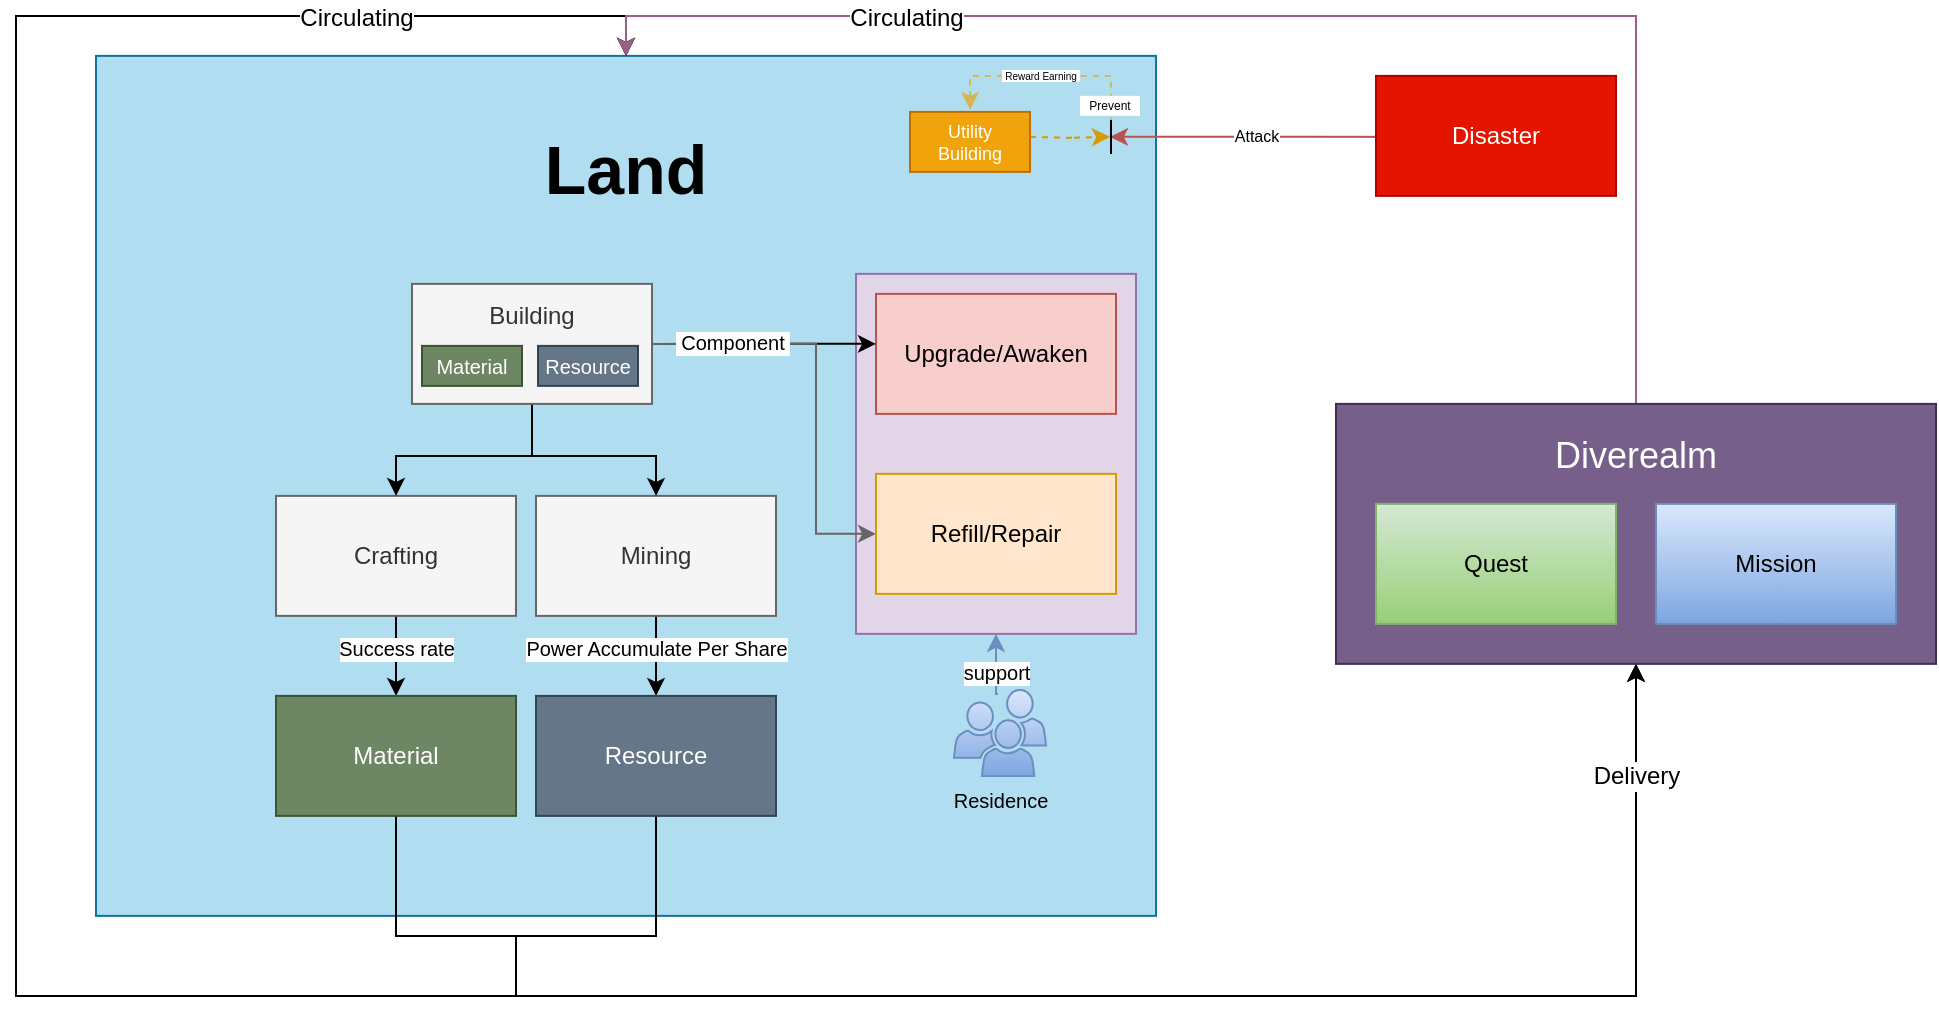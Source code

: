 <mxfile version="18.0.6" type="github">
  <diagram id="onNYkw1IID_RHmXc_cqv" name="Page-1">
    <mxGraphModel dx="1426" dy="769" grid="1" gridSize="10" guides="1" tooltips="1" connect="1" arrows="1" fold="1" page="1" pageScale="1" pageWidth="850" pageHeight="1100" math="0" shadow="0">
      <root>
        <mxCell id="0" />
        <mxCell id="1" parent="0" />
        <mxCell id="RNy0sMnRU5ny_nNmQBU7-4" value="&lt;font size=&quot;1&quot; style=&quot;&quot;&gt;&lt;b style=&quot;font-size: 34px;&quot;&gt;Land&lt;/b&gt;&lt;/font&gt;&lt;br&gt;&lt;br&gt;&lt;br&gt;&lt;br&gt;&lt;br&gt;&lt;br&gt;&lt;br&gt;&lt;br&gt;&lt;br&gt;&lt;br&gt;&lt;br&gt;&lt;br&gt;&lt;br&gt;&lt;br&gt;&lt;br&gt;&lt;br&gt;&lt;br&gt;&lt;br&gt;&lt;br&gt;&lt;br&gt;&lt;br&gt;&lt;br&gt;&lt;br&gt;" style="rounded=0;whiteSpace=wrap;html=1;fillColor=#b1ddf0;strokeColor=#10739e;" parent="1" vertex="1">
          <mxGeometry x="60" y="39.94" width="530" height="430" as="geometry" />
        </mxCell>
        <mxCell id="RNy0sMnRU5ny_nNmQBU7-14" style="edgeStyle=orthogonalEdgeStyle;rounded=0;orthogonalLoop=1;jettySize=auto;html=1;exitX=0.5;exitY=1;exitDx=0;exitDy=0;fontSize=18;" parent="1" source="RNy0sMnRU5ny_nNmQBU7-1" target="RNy0sMnRU5ny_nNmQBU7-6" edge="1">
          <mxGeometry relative="1" as="geometry" />
        </mxCell>
        <mxCell id="VCU2zsYk_tc0vJNVGbvK-14" value="&lt;font color=&quot;#000000&quot;&gt;Success rate&lt;/font&gt;" style="edgeLabel;html=1;align=center;verticalAlign=middle;resizable=0;points=[];fontSize=10;fontColor=#FFFFFF;" vertex="1" connectable="0" parent="RNy0sMnRU5ny_nNmQBU7-14">
          <mxGeometry x="-0.233" relative="1" as="geometry">
            <mxPoint as="offset" />
          </mxGeometry>
        </mxCell>
        <mxCell id="RNy0sMnRU5ny_nNmQBU7-1" value="Crafting" style="rounded=0;whiteSpace=wrap;html=1;fillColor=#f5f5f5;fontColor=#333333;strokeColor=#666666;" parent="1" vertex="1">
          <mxGeometry x="150" y="259.94" width="120" height="60" as="geometry" />
        </mxCell>
        <mxCell id="RNy0sMnRU5ny_nNmQBU7-15" value="" style="edgeStyle=orthogonalEdgeStyle;rounded=0;orthogonalLoop=1;jettySize=auto;html=1;exitX=0.5;exitY=1;exitDx=0;exitDy=0;fontSize=18;" parent="1" source="RNy0sMnRU5ny_nNmQBU7-2" target="RNy0sMnRU5ny_nNmQBU7-5" edge="1">
          <mxGeometry relative="1" as="geometry" />
        </mxCell>
        <mxCell id="VCU2zsYk_tc0vJNVGbvK-15" value="Power Accumulate Per Share" style="edgeLabel;html=1;align=center;verticalAlign=middle;resizable=0;points=[];fontSize=10;fontColor=#000000;" vertex="1" connectable="0" parent="RNy0sMnRU5ny_nNmQBU7-15">
          <mxGeometry x="-0.2" relative="1" as="geometry">
            <mxPoint as="offset" />
          </mxGeometry>
        </mxCell>
        <mxCell id="RNy0sMnRU5ny_nNmQBU7-2" value="Mining" style="rounded=0;whiteSpace=wrap;html=1;fillColor=#f5f5f5;fontColor=#333333;strokeColor=#666666;" parent="1" vertex="1">
          <mxGeometry x="280" y="259.94" width="120" height="60" as="geometry" />
        </mxCell>
        <mxCell id="RNy0sMnRU5ny_nNmQBU7-12" style="edgeStyle=orthogonalEdgeStyle;rounded=0;orthogonalLoop=1;jettySize=auto;html=1;exitX=0.5;exitY=1;exitDx=0;exitDy=0;fontSize=18;" parent="1" source="RNy0sMnRU5ny_nNmQBU7-3" target="RNy0sMnRU5ny_nNmQBU7-1" edge="1">
          <mxGeometry relative="1" as="geometry">
            <Array as="points">
              <mxPoint x="278" y="239.94" />
              <mxPoint x="210" y="239.94" />
            </Array>
          </mxGeometry>
        </mxCell>
        <mxCell id="RNy0sMnRU5ny_nNmQBU7-13" style="edgeStyle=orthogonalEdgeStyle;rounded=0;orthogonalLoop=1;jettySize=auto;html=1;exitX=0.5;exitY=1;exitDx=0;exitDy=0;fontSize=18;" parent="1" source="RNy0sMnRU5ny_nNmQBU7-3" target="RNy0sMnRU5ny_nNmQBU7-2" edge="1">
          <mxGeometry relative="1" as="geometry">
            <Array as="points">
              <mxPoint x="278" y="239.94" />
              <mxPoint x="340" y="239.94" />
            </Array>
          </mxGeometry>
        </mxCell>
        <mxCell id="RNy0sMnRU5ny_nNmQBU7-3" value="Building&lt;br&gt;&lt;br&gt;&lt;br&gt;" style="rounded=0;whiteSpace=wrap;html=1;fillColor=#f5f5f5;fontColor=#333333;strokeColor=#666666;" parent="1" vertex="1">
          <mxGeometry x="218" y="153.94" width="120" height="60" as="geometry" />
        </mxCell>
        <mxCell id="RNy0sMnRU5ny_nNmQBU7-22" style="edgeStyle=orthogonalEdgeStyle;rounded=0;orthogonalLoop=1;jettySize=auto;html=1;exitX=0.5;exitY=1;exitDx=0;exitDy=0;entryX=0.5;entryY=0;entryDx=0;entryDy=0;fontSize=8;startArrow=none;startFill=0;endArrow=classic;endFill=1;" parent="1" source="RNy0sMnRU5ny_nNmQBU7-5" target="RNy0sMnRU5ny_nNmQBU7-4" edge="1">
          <mxGeometry relative="1" as="geometry">
            <Array as="points">
              <mxPoint x="340" y="479.94" />
              <mxPoint x="270" y="479.94" />
              <mxPoint x="270" y="509.94" />
              <mxPoint x="20" y="509.94" />
              <mxPoint x="20" y="19.94" />
              <mxPoint x="325" y="19.94" />
            </Array>
          </mxGeometry>
        </mxCell>
        <mxCell id="RNy0sMnRU5ny_nNmQBU7-23" style="edgeStyle=orthogonalEdgeStyle;rounded=0;orthogonalLoop=1;jettySize=auto;html=1;exitX=0.5;exitY=1;exitDx=0;exitDy=0;entryX=0.5;entryY=1;entryDx=0;entryDy=0;fontSize=8;startArrow=none;startFill=0;endArrow=classic;endFill=1;" parent="1" source="RNy0sMnRU5ny_nNmQBU7-5" target="RNy0sMnRU5ny_nNmQBU7-9" edge="1">
          <mxGeometry relative="1" as="geometry">
            <Array as="points">
              <mxPoint x="340" y="479.94" />
              <mxPoint x="270" y="479.94" />
              <mxPoint x="270" y="509.94" />
              <mxPoint x="830" y="509.94" />
            </Array>
          </mxGeometry>
        </mxCell>
        <mxCell id="RNy0sMnRU5ny_nNmQBU7-5" value="Resource" style="rounded=0;whiteSpace=wrap;html=1;fillColor=#647687;strokeColor=#314354;fontColor=#ffffff;" parent="1" vertex="1">
          <mxGeometry x="280" y="359.94" width="120" height="60" as="geometry" />
        </mxCell>
        <mxCell id="RNy0sMnRU5ny_nNmQBU7-21" style="edgeStyle=orthogonalEdgeStyle;rounded=0;orthogonalLoop=1;jettySize=auto;html=1;exitX=0.5;exitY=1;exitDx=0;exitDy=0;entryX=0.5;entryY=0;entryDx=0;entryDy=0;fontSize=8;startArrow=none;startFill=0;endArrow=classic;endFill=1;" parent="1" source="RNy0sMnRU5ny_nNmQBU7-6" target="RNy0sMnRU5ny_nNmQBU7-4" edge="1">
          <mxGeometry relative="1" as="geometry">
            <Array as="points">
              <mxPoint x="210" y="479.94" />
              <mxPoint x="270" y="479.94" />
              <mxPoint x="270" y="509.94" />
              <mxPoint x="20" y="509.94" />
              <mxPoint x="20" y="19.94" />
              <mxPoint x="325" y="19.94" />
            </Array>
          </mxGeometry>
        </mxCell>
        <mxCell id="VCU2zsYk_tc0vJNVGbvK-10" value="Circulating" style="edgeLabel;html=1;align=center;verticalAlign=middle;resizable=0;points=[];fontSize=12;" vertex="1" connectable="0" parent="RNy0sMnRU5ny_nNmQBU7-21">
          <mxGeometry x="0.049" y="2" relative="1" as="geometry">
            <mxPoint x="172" y="-252" as="offset" />
          </mxGeometry>
        </mxCell>
        <mxCell id="RNy0sMnRU5ny_nNmQBU7-24" value="&amp;nbsp;Delivery&amp;nbsp;" style="edgeStyle=orthogonalEdgeStyle;rounded=0;orthogonalLoop=1;jettySize=auto;html=1;exitX=0.5;exitY=1;exitDx=0;exitDy=0;entryX=0.5;entryY=1;entryDx=0;entryDy=0;fontSize=12;startArrow=none;startFill=0;endArrow=classic;endFill=1;" parent="1" source="RNy0sMnRU5ny_nNmQBU7-6" target="RNy0sMnRU5ny_nNmQBU7-9" edge="1">
          <mxGeometry x="0.872" relative="1" as="geometry">
            <Array as="points">
              <mxPoint x="210" y="479.94" />
              <mxPoint x="270" y="479.94" />
              <mxPoint x="270" y="509.94" />
              <mxPoint x="830" y="509.94" />
            </Array>
            <mxPoint as="offset" />
          </mxGeometry>
        </mxCell>
        <mxCell id="RNy0sMnRU5ny_nNmQBU7-6" value="Material" style="rounded=0;whiteSpace=wrap;html=1;fillColor=#6d8764;fontColor=#ffffff;strokeColor=#3A5431;" parent="1" vertex="1">
          <mxGeometry x="150" y="359.94" width="120" height="60" as="geometry" />
        </mxCell>
        <mxCell id="RNy0sMnRU5ny_nNmQBU7-16" value="&lt;span style=&quot;font-size: 8px;&quot;&gt;Attack&lt;br style=&quot;font-size: 8px;&quot;&gt;&lt;/span&gt;" style="edgeStyle=orthogonalEdgeStyle;rounded=0;orthogonalLoop=1;jettySize=auto;html=1;exitX=0;exitY=0.25;exitDx=0;exitDy=0;fontSize=8;fillColor=#f8cecc;gradientColor=#ea6b66;strokeColor=#b85450;" parent="1" edge="1">
          <mxGeometry x="0.305" relative="1" as="geometry">
            <mxPoint x="567" y="80.44" as="targetPoint" />
            <mxPoint x="777" y="80.44" as="sourcePoint" />
            <Array as="points">
              <mxPoint x="667" y="79.94" />
            </Array>
            <mxPoint as="offset" />
          </mxGeometry>
        </mxCell>
        <mxCell id="RNy0sMnRU5ny_nNmQBU7-7" value="Disaster" style="rounded=0;whiteSpace=wrap;html=1;fillColor=#e51400;fontColor=#ffffff;strokeColor=#B20000;" parent="1" vertex="1">
          <mxGeometry x="700" y="49.94" width="120" height="60" as="geometry" />
        </mxCell>
        <mxCell id="VCU2zsYk_tc0vJNVGbvK-19" style="edgeStyle=orthogonalEdgeStyle;rounded=0;orthogonalLoop=1;jettySize=auto;html=1;exitX=0.5;exitY=0;exitDx=0;exitDy=0;entryX=0.5;entryY=0;entryDx=0;entryDy=0;fontSize=10;fontColor=#FFFFFF;startArrow=none;startFill=0;endArrow=classic;endFill=1;fillColor=#e6d0de;gradientColor=#d5739d;strokeColor=#996185;" edge="1" parent="1" source="RNy0sMnRU5ny_nNmQBU7-9" target="RNy0sMnRU5ny_nNmQBU7-4">
          <mxGeometry relative="1" as="geometry">
            <Array as="points">
              <mxPoint x="830" y="19.94" />
              <mxPoint x="325" y="19.94" />
            </Array>
          </mxGeometry>
        </mxCell>
        <mxCell id="VCU2zsYk_tc0vJNVGbvK-20" value="&lt;span style=&quot;color: rgb(0, 0, 0); font-size: 12px;&quot;&gt;Circulating&lt;/span&gt;" style="edgeLabel;html=1;align=center;verticalAlign=middle;resizable=0;points=[];fontSize=10;fontColor=#FFFFFF;" vertex="1" connectable="0" parent="VCU2zsYk_tc0vJNVGbvK-19">
          <mxGeometry x="0.657" y="-2" relative="1" as="geometry">
            <mxPoint x="36" y="3" as="offset" />
          </mxGeometry>
        </mxCell>
        <mxCell id="RNy0sMnRU5ny_nNmQBU7-9" value="" style="rounded=0;whiteSpace=wrap;html=1;fillColor=#76608a;fontColor=#ffffff;strokeColor=#432D57;" parent="1" vertex="1">
          <mxGeometry x="680" y="213.94" width="300" height="130" as="geometry" />
        </mxCell>
        <mxCell id="RNy0sMnRU5ny_nNmQBU7-8" value="Quest" style="rounded=0;whiteSpace=wrap;html=1;fillColor=#d5e8d4;gradientColor=#97d077;strokeColor=#82b366;" parent="1" vertex="1">
          <mxGeometry x="700" y="263.94" width="120" height="60" as="geometry" />
        </mxCell>
        <mxCell id="RNy0sMnRU5ny_nNmQBU7-10" value="Mission" style="rounded=0;whiteSpace=wrap;html=1;fillColor=#dae8fc;gradientColor=#7ea6e0;strokeColor=#6c8ebf;" parent="1" vertex="1">
          <mxGeometry x="840" y="263.94" width="120" height="60" as="geometry" />
        </mxCell>
        <mxCell id="RNy0sMnRU5ny_nNmQBU7-11" value="&lt;font style=&quot;font-size: 18px;&quot;&gt;Diverealm&lt;/font&gt;" style="text;html=1;strokeColor=none;fillColor=none;align=center;verticalAlign=middle;whiteSpace=wrap;rounded=0;fontColor=#FFFFFF;" parent="1" vertex="1">
          <mxGeometry x="800" y="224.94" width="60" height="30" as="geometry" />
        </mxCell>
        <mxCell id="VCU2zsYk_tc0vJNVGbvK-1" style="edgeStyle=orthogonalEdgeStyle;rounded=0;orthogonalLoop=1;jettySize=auto;html=1;exitX=1;exitY=0.25;exitDx=0;exitDy=0;dashed=1;fillColor=#ffcd28;gradientColor=#ffa500;strokeColor=#d79b00;" edge="1" parent="1">
          <mxGeometry relative="1" as="geometry">
            <mxPoint x="567.0" y="80.402" as="targetPoint" />
            <mxPoint x="527" y="80.44" as="sourcePoint" />
          </mxGeometry>
        </mxCell>
        <mxCell id="VCU2zsYk_tc0vJNVGbvK-4" style="edgeStyle=orthogonalEdgeStyle;rounded=0;orthogonalLoop=1;jettySize=auto;html=1;exitX=0.5;exitY=0;exitDx=0;exitDy=0;fontSize=6;startArrow=classic;startFill=1;endArrow=none;endFill=0;dashed=1;fillColor=#fff2cc;gradientColor=#ffd966;strokeColor=#d6b656;" edge="1" parent="1">
          <mxGeometry relative="1" as="geometry">
            <mxPoint x="567.5" y="88.94" as="targetPoint" />
            <mxPoint x="497" y="66.94" as="sourcePoint" />
            <Array as="points">
              <mxPoint x="497" y="49.94" />
              <mxPoint x="567" y="49.94" />
            </Array>
          </mxGeometry>
        </mxCell>
        <mxCell id="VCU2zsYk_tc0vJNVGbvK-5" value="&lt;font style=&quot;font-size: 5px;&quot;&gt;&amp;nbsp;Reward Earning&amp;nbsp;&lt;/font&gt;" style="edgeLabel;html=1;align=center;verticalAlign=middle;resizable=0;points=[];fontSize=5;" vertex="1" connectable="0" parent="VCU2zsYk_tc0vJNVGbvK-4">
          <mxGeometry x="-0.241" y="1" relative="1" as="geometry">
            <mxPoint x="4" as="offset" />
          </mxGeometry>
        </mxCell>
        <mxCell id="RNy0sMnRU5ny_nNmQBU7-18" value="Utility&lt;br style=&quot;font-size: 9px;&quot;&gt;Building" style="rounded=0;whiteSpace=wrap;html=1;fontSize=9;fillColor=#f0a30a;fontColor=#FFFFFF;strokeColor=#BD7000;" parent="1" vertex="1">
          <mxGeometry x="467" y="67.94" width="60" height="30" as="geometry" />
        </mxCell>
        <mxCell id="VCU2zsYk_tc0vJNVGbvK-2" value="" style="endArrow=none;html=1;rounded=0;exitX=0.925;exitY=0.095;exitDx=0;exitDy=0;exitPerimeter=0;" edge="1" parent="1">
          <mxGeometry width="50" height="50" relative="1" as="geometry">
            <mxPoint x="567.5" y="88.94" as="sourcePoint" />
            <mxPoint x="567.5" y="71.94" as="targetPoint" />
          </mxGeometry>
        </mxCell>
        <mxCell id="VCU2zsYk_tc0vJNVGbvK-3" value="Prevent" style="text;html=1;strokeColor=none;fillColor=default;align=center;verticalAlign=middle;whiteSpace=wrap;rounded=0;fontSize=6;" vertex="1" parent="1">
          <mxGeometry x="552" y="59.94" width="30" height="10" as="geometry" />
        </mxCell>
        <mxCell id="VCU2zsYk_tc0vJNVGbvK-6" value="" style="rounded=0;whiteSpace=wrap;html=1;fillColor=#e1d5e7;strokeColor=#9673a6;" vertex="1" parent="1">
          <mxGeometry x="440" y="148.94" width="140" height="180" as="geometry" />
        </mxCell>
        <mxCell id="RNy0sMnRU5ny_nNmQBU7-25" value="Upgrade/Awaken" style="rounded=0;whiteSpace=wrap;html=1;fillColor=#f8cecc;strokeColor=#b85450;" parent="1" vertex="1">
          <mxGeometry x="450" y="158.94" width="120" height="60" as="geometry" />
        </mxCell>
        <mxCell id="RNy0sMnRU5ny_nNmQBU7-28" value="Refill/Repair" style="rounded=0;whiteSpace=wrap;html=1;fillColor=#ffe6cc;strokeColor=#d79b00;" parent="1" vertex="1">
          <mxGeometry x="450" y="248.94" width="120" height="60" as="geometry" />
        </mxCell>
        <mxCell id="RNy0sMnRU5ny_nNmQBU7-26" style="edgeStyle=orthogonalEdgeStyle;rounded=0;orthogonalLoop=1;jettySize=auto;html=1;exitX=1;exitY=0.5;exitDx=0;exitDy=0;fontSize=8;startArrow=none;startFill=0;endArrow=classic;endFill=1;" parent="1" source="RNy0sMnRU5ny_nNmQBU7-3" edge="1">
          <mxGeometry relative="1" as="geometry">
            <mxPoint x="450" y="183.94" as="targetPoint" />
          </mxGeometry>
        </mxCell>
        <mxCell id="RNy0sMnRU5ny_nNmQBU7-29" value="" style="edgeStyle=orthogonalEdgeStyle;rounded=0;orthogonalLoop=1;jettySize=auto;html=1;exitX=1;exitY=0.5;exitDx=0;exitDy=0;entryX=0;entryY=0.5;entryDx=0;entryDy=0;fontSize=8;startArrow=none;startFill=0;endArrow=classic;endFill=1;fillColor=#f5f5f5;gradientColor=#b3b3b3;strokeColor=#666666;" parent="1" source="RNy0sMnRU5ny_nNmQBU7-3" target="RNy0sMnRU5ny_nNmQBU7-28" edge="1">
          <mxGeometry relative="1" as="geometry">
            <Array as="points">
              <mxPoint x="420" y="183.94" />
              <mxPoint x="420" y="278.94" />
            </Array>
          </mxGeometry>
        </mxCell>
        <mxCell id="VCU2zsYk_tc0vJNVGbvK-11" value="&amp;nbsp;Component&amp;nbsp;" style="edgeLabel;html=1;align=center;verticalAlign=middle;resizable=0;points=[];fontSize=10;" vertex="1" connectable="0" parent="RNy0sMnRU5ny_nNmQBU7-29">
          <mxGeometry x="-0.7" y="1" relative="1" as="geometry">
            <mxPoint x="9" as="offset" />
          </mxGeometry>
        </mxCell>
        <mxCell id="VCU2zsYk_tc0vJNVGbvK-8" style="edgeStyle=orthogonalEdgeStyle;rounded=0;orthogonalLoop=1;jettySize=auto;html=1;exitX=0.5;exitY=0;exitDx=0;exitDy=0;entryX=0.5;entryY=1;entryDx=0;entryDy=0;fontSize=6;startArrow=none;startFill=0;endArrow=classic;endFill=1;fillColor=#dae8fc;gradientColor=#7ea6e0;strokeColor=#6c8ebf;" edge="1" parent="1" target="VCU2zsYk_tc0vJNVGbvK-6">
          <mxGeometry relative="1" as="geometry">
            <mxPoint x="511" y="358.94" as="sourcePoint" />
          </mxGeometry>
        </mxCell>
        <mxCell id="VCU2zsYk_tc0vJNVGbvK-16" value="support" style="edgeLabel;html=1;align=center;verticalAlign=middle;resizable=0;points=[];fontSize=10;fontColor=#000000;" vertex="1" connectable="0" parent="VCU2zsYk_tc0vJNVGbvK-8">
          <mxGeometry x="-0.277" relative="1" as="geometry">
            <mxPoint y="-1" as="offset" />
          </mxGeometry>
        </mxCell>
        <mxCell id="VCU2zsYk_tc0vJNVGbvK-12" value="Material" style="rounded=0;whiteSpace=wrap;html=1;fillColor=#6d8764;fontColor=#ffffff;strokeColor=#3A5431;fontSize=10;" vertex="1" parent="1">
          <mxGeometry x="223" y="184.94" width="50" height="20" as="geometry" />
        </mxCell>
        <mxCell id="VCU2zsYk_tc0vJNVGbvK-13" value="Resource" style="rounded=0;whiteSpace=wrap;html=1;fillColor=#647687;fontColor=#ffffff;strokeColor=#314354;fontSize=10;" vertex="1" parent="1">
          <mxGeometry x="281" y="184.94" width="50" height="20" as="geometry" />
        </mxCell>
        <mxCell id="VCU2zsYk_tc0vJNVGbvK-18" value="Residence" style="sketch=0;pointerEvents=1;shadow=0;dashed=0;html=1;strokeColor=#6c8ebf;fillColor=#dae8fc;labelPosition=center;verticalLabelPosition=bottom;verticalAlign=top;outlineConnect=0;align=center;shape=mxgraph.office.users.users;labelBackgroundColor=none;fontSize=10;gradientColor=#7ea6e0;" vertex="1" parent="1">
          <mxGeometry x="489" y="356.94" width="46" height="43" as="geometry" />
        </mxCell>
      </root>
    </mxGraphModel>
  </diagram>
</mxfile>
